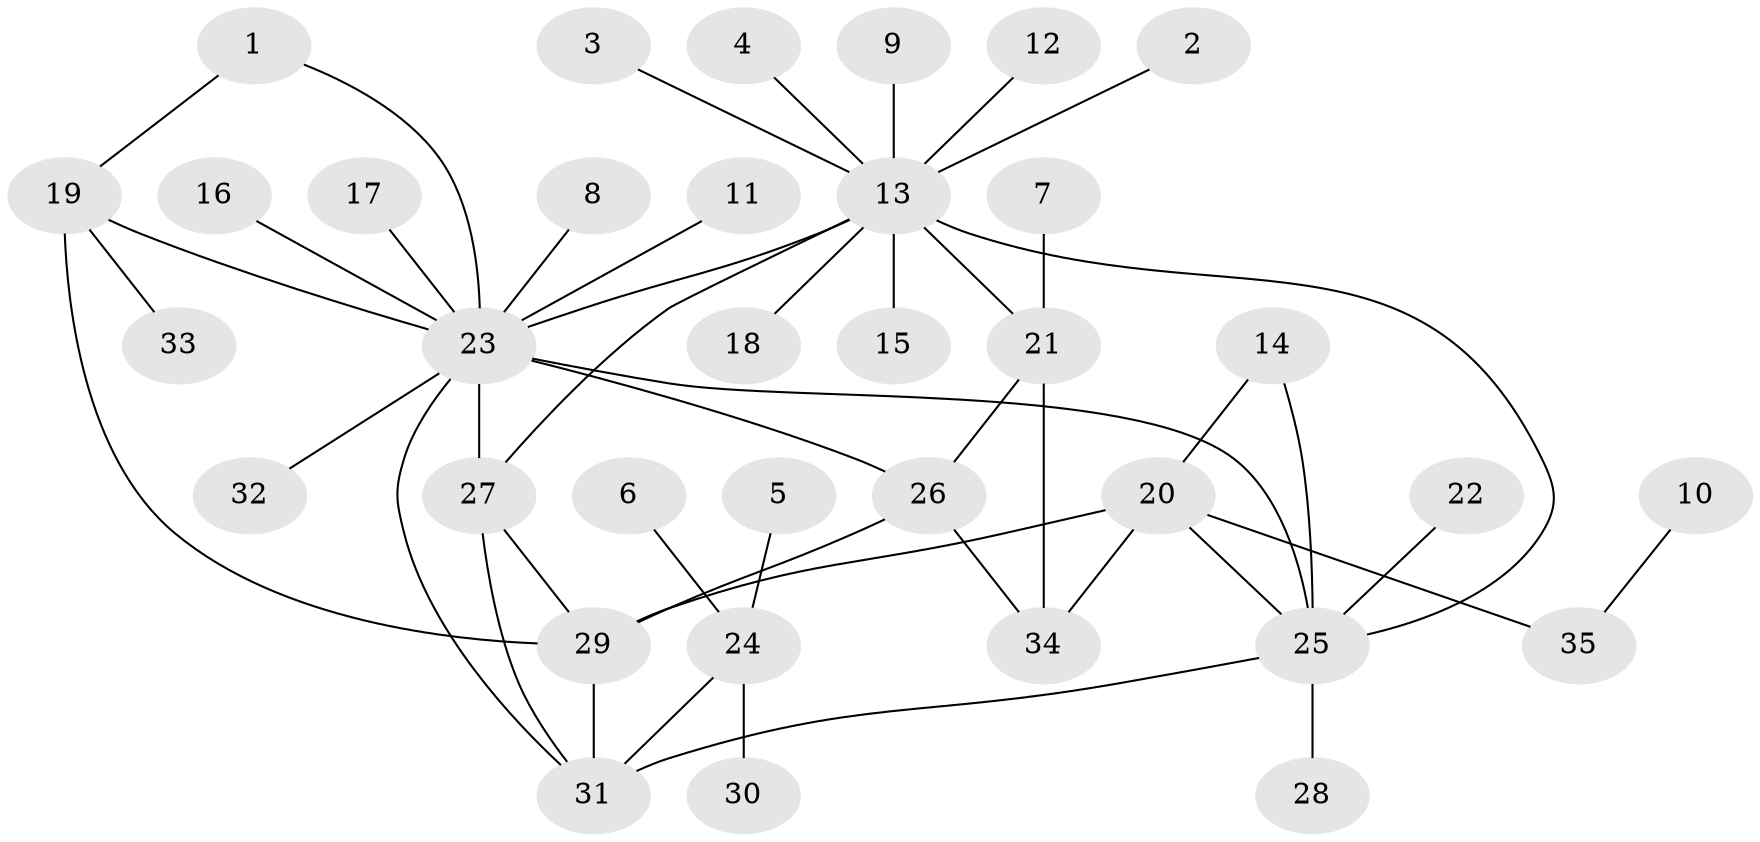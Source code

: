 // original degree distribution, {10: 0.014285714285714285, 5: 0.08571428571428572, 3: 0.05714285714285714, 6: 0.04285714285714286, 2: 0.2, 13: 0.014285714285714285, 8: 0.014285714285714285, 7: 0.014285714285714285, 4: 0.014285714285714285, 1: 0.5428571428571428}
// Generated by graph-tools (version 1.1) at 2025/50/03/09/25 03:50:34]
// undirected, 35 vertices, 47 edges
graph export_dot {
graph [start="1"]
  node [color=gray90,style=filled];
  1;
  2;
  3;
  4;
  5;
  6;
  7;
  8;
  9;
  10;
  11;
  12;
  13;
  14;
  15;
  16;
  17;
  18;
  19;
  20;
  21;
  22;
  23;
  24;
  25;
  26;
  27;
  28;
  29;
  30;
  31;
  32;
  33;
  34;
  35;
  1 -- 19 [weight=1.0];
  1 -- 23 [weight=1.0];
  2 -- 13 [weight=1.0];
  3 -- 13 [weight=1.0];
  4 -- 13 [weight=1.0];
  5 -- 24 [weight=1.0];
  6 -- 24 [weight=1.0];
  7 -- 21 [weight=1.0];
  8 -- 23 [weight=1.0];
  9 -- 13 [weight=1.0];
  10 -- 35 [weight=1.0];
  11 -- 23 [weight=1.0];
  12 -- 13 [weight=1.0];
  13 -- 15 [weight=1.0];
  13 -- 18 [weight=1.0];
  13 -- 21 [weight=1.0];
  13 -- 23 [weight=2.0];
  13 -- 25 [weight=1.0];
  13 -- 27 [weight=1.0];
  14 -- 20 [weight=1.0];
  14 -- 25 [weight=1.0];
  16 -- 23 [weight=1.0];
  17 -- 23 [weight=1.0];
  19 -- 23 [weight=1.0];
  19 -- 29 [weight=1.0];
  19 -- 33 [weight=1.0];
  20 -- 25 [weight=1.0];
  20 -- 29 [weight=1.0];
  20 -- 34 [weight=1.0];
  20 -- 35 [weight=1.0];
  21 -- 26 [weight=1.0];
  21 -- 34 [weight=1.0];
  22 -- 25 [weight=1.0];
  23 -- 25 [weight=1.0];
  23 -- 26 [weight=1.0];
  23 -- 27 [weight=1.0];
  23 -- 31 [weight=1.0];
  23 -- 32 [weight=1.0];
  24 -- 30 [weight=1.0];
  24 -- 31 [weight=1.0];
  25 -- 28 [weight=1.0];
  25 -- 31 [weight=1.0];
  26 -- 29 [weight=1.0];
  26 -- 34 [weight=1.0];
  27 -- 29 [weight=1.0];
  27 -- 31 [weight=1.0];
  29 -- 31 [weight=1.0];
}
